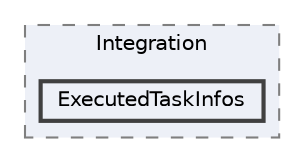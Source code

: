 digraph "Web/Modules/EleWise.ELMA.Workflow.Web/Integration/ExecutedTaskInfos"
{
 // LATEX_PDF_SIZE
  bgcolor="transparent";
  edge [fontname=Helvetica,fontsize=10,labelfontname=Helvetica,labelfontsize=10];
  node [fontname=Helvetica,fontsize=10,shape=box,height=0.2,width=0.4];
  compound=true
  subgraph clusterdir_6c12781d36b58cfc794f8c261defbfba {
    graph [ bgcolor="#edf0f7", pencolor="grey50", label="Integration", fontname=Helvetica,fontsize=10 style="filled,dashed", URL="dir_6c12781d36b58cfc794f8c261defbfba.html",tooltip=""]
  dir_9aafa34a3d0509893c05222b1b40aed2 [label="ExecutedTaskInfos", fillcolor="#edf0f7", color="grey25", style="filled,bold", URL="dir_9aafa34a3d0509893c05222b1b40aed2.html",tooltip=""];
  }
}
